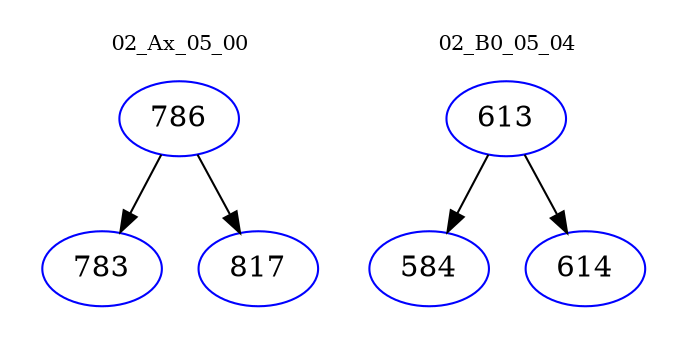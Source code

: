 digraph{
subgraph cluster_0 {
color = white
label = "02_Ax_05_00";
fontsize=10;
T0_786 [label="786", color="blue"]
T0_786 -> T0_783 [color="black"]
T0_783 [label="783", color="blue"]
T0_786 -> T0_817 [color="black"]
T0_817 [label="817", color="blue"]
}
subgraph cluster_1 {
color = white
label = "02_B0_05_04";
fontsize=10;
T1_613 [label="613", color="blue"]
T1_613 -> T1_584 [color="black"]
T1_584 [label="584", color="blue"]
T1_613 -> T1_614 [color="black"]
T1_614 [label="614", color="blue"]
}
}
